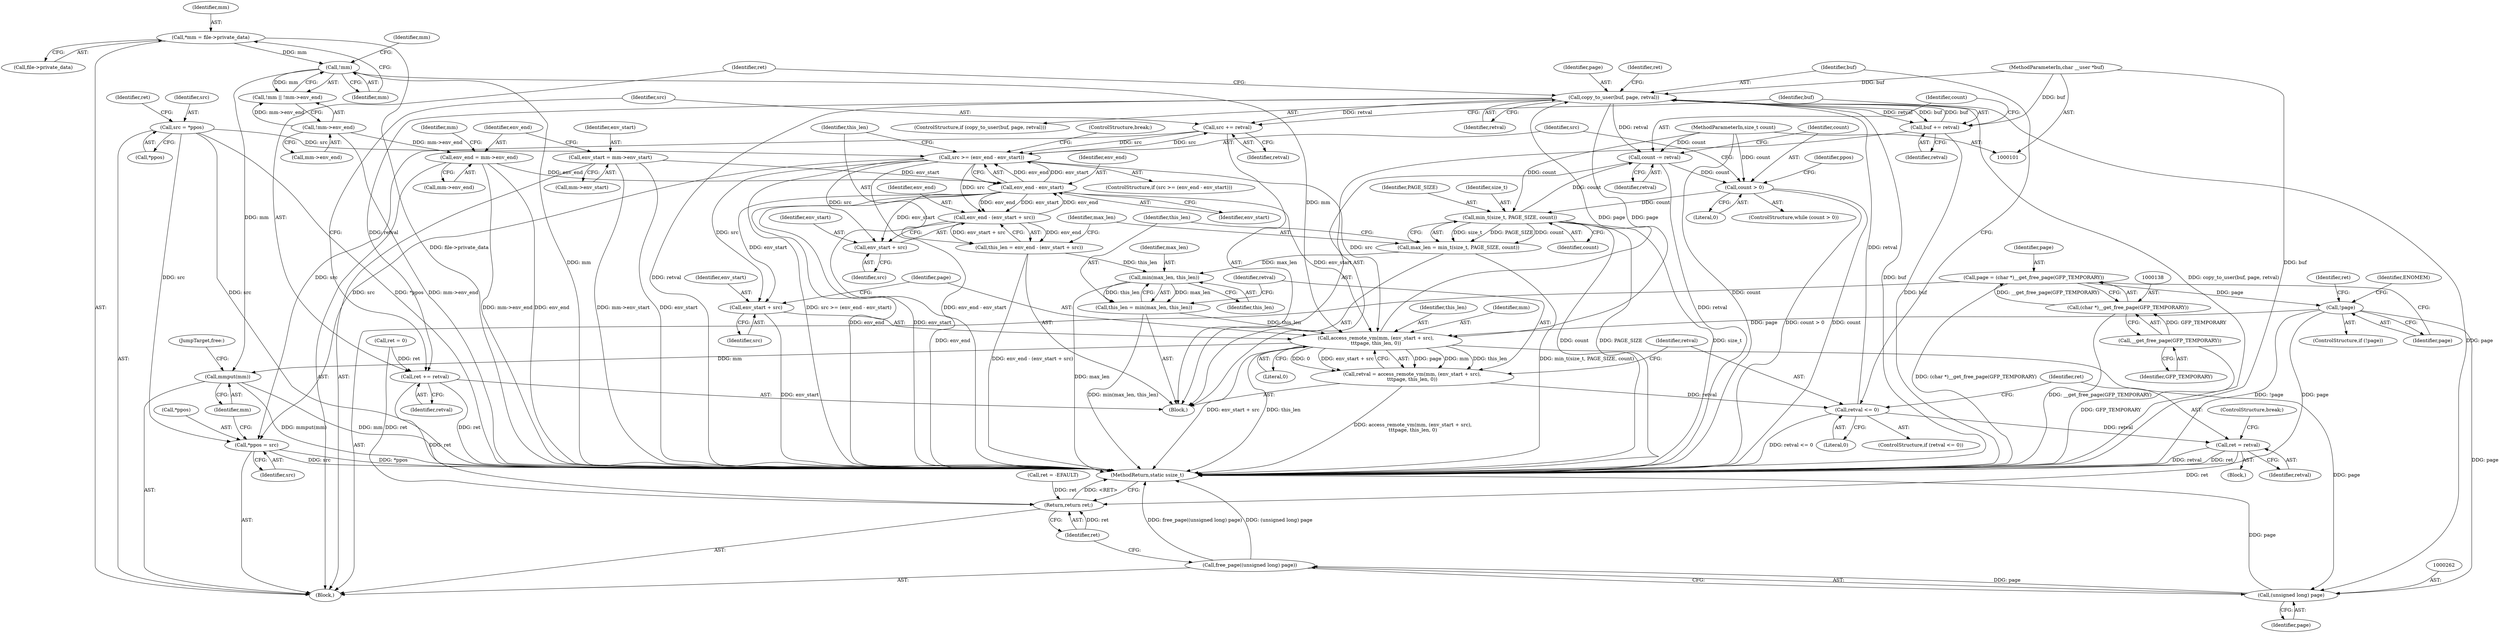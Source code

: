digraph "0_linux_8148a73c9901a8794a50f950083c00ccf97d43b3@API" {
"1000231" [label="(Call,copy_to_user(buf, page, retval))"];
"1000247" [label="(Call,buf += retval)"];
"1000231" [label="(Call,copy_to_user(buf, page, retval))"];
"1000103" [label="(MethodParameterIn,char __user *buf)"];
"1000213" [label="(Call,access_remote_vm(mm, (env_start + src),\n\t\t\tpage, this_len, 0))"];
"1000127" [label="(Call,!mm)"];
"1000118" [label="(Call,*mm = file->private_data)"];
"1000189" [label="(Call,env_end - env_start)"];
"1000168" [label="(Call,env_end = mm->env_end)"];
"1000129" [label="(Call,!mm->env_end)"];
"1000195" [label="(Call,env_end - (env_start + src))"];
"1000187" [label="(Call,src >= (env_end - env_start))"];
"1000109" [label="(Call,src = *ppos)"];
"1000244" [label="(Call,src += retval)"];
"1000163" [label="(Call,env_start = mm->env_start)"];
"1000142" [label="(Call,!page)"];
"1000135" [label="(Call,page = (char *)__get_free_page(GFP_TEMPORARY))"];
"1000137" [label="(Call,(char *)__get_free_page(GFP_TEMPORARY))"];
"1000139" [label="(Call,__get_free_page(GFP_TEMPORARY))"];
"1000206" [label="(Call,this_len = min(max_len, this_len))"];
"1000208" [label="(Call,min(max_len, this_len))"];
"1000200" [label="(Call,max_len = min_t(size_t, PAGE_SIZE, count))"];
"1000202" [label="(Call,min_t(size_t, PAGE_SIZE, count))"];
"1000179" [label="(Call,count > 0)"];
"1000250" [label="(Call,count -= retval)"];
"1000104" [label="(MethodParameterIn,size_t count)"];
"1000193" [label="(Call,this_len = env_end - (env_start + src))"];
"1000222" [label="(Call,retval <= 0)"];
"1000211" [label="(Call,retval = access_remote_vm(mm, (env_start + src),\n\t\t\tpage, this_len, 0))"];
"1000226" [label="(Call,ret = retval)"];
"1000264" [label="(Return,return ret;)"];
"1000241" [label="(Call,ret += retval)"];
"1000197" [label="(Call,env_start + src)"];
"1000215" [label="(Call,env_start + src)"];
"1000253" [label="(Call,*ppos = src)"];
"1000261" [label="(Call,(unsigned long) page)"];
"1000260" [label="(Call,free_page((unsigned long) page))"];
"1000257" [label="(Call,mmput(mm))"];
"1000136" [label="(Identifier,page)"];
"1000231" [label="(Call,copy_to_user(buf, page, retval))"];
"1000200" [label="(Call,max_len = min_t(size_t, PAGE_SIZE, count))"];
"1000180" [label="(Identifier,count)"];
"1000242" [label="(Identifier,ret)"];
"1000226" [label="(Call,ret = retval)"];
"1000232" [label="(Identifier,buf)"];
"1000241" [label="(Call,ret += retval)"];
"1000191" [label="(Identifier,env_start)"];
"1000103" [label="(MethodParameterIn,char __user *buf)"];
"1000257" [label="(Call,mmput(mm))"];
"1000243" [label="(Identifier,retval)"];
"1000265" [label="(Identifier,ret)"];
"1000224" [label="(Literal,0)"];
"1000253" [label="(Call,*ppos = src)"];
"1000147" [label="(Call,ret = 0)"];
"1000215" [label="(Call,env_start + src)"];
"1000219" [label="(Identifier,this_len)"];
"1000168" [label="(Call,env_end = mm->env_end)"];
"1000247" [label="(Call,buf += retval)"];
"1000220" [label="(Literal,0)"];
"1000140" [label="(Identifier,GFP_TEMPORARY)"];
"1000137" [label="(Call,(char *)__get_free_page(GFP_TEMPORARY))"];
"1000212" [label="(Identifier,retval)"];
"1000195" [label="(Call,env_end - (env_start + src))"];
"1000216" [label="(Identifier,env_start)"];
"1000130" [label="(Call,mm->env_end)"];
"1000109" [label="(Call,src = *ppos)"];
"1000222" [label="(Call,retval <= 0)"];
"1000213" [label="(Call,access_remote_vm(mm, (env_start + src),\n\t\t\tpage, this_len, 0))"];
"1000104" [label="(MethodParameterIn,size_t count)"];
"1000227" [label="(Identifier,ret)"];
"1000245" [label="(Identifier,src)"];
"1000181" [label="(Literal,0)"];
"1000119" [label="(Identifier,mm)"];
"1000164" [label="(Identifier,env_start)"];
"1000170" [label="(Call,mm->env_end)"];
"1000246" [label="(Identifier,retval)"];
"1000255" [label="(Identifier,ppos)"];
"1000249" [label="(Identifier,retval)"];
"1000201" [label="(Identifier,max_len)"];
"1000129" [label="(Call,!mm->env_end)"];
"1000187" [label="(Call,src >= (env_end - env_start))"];
"1000127" [label="(Call,!mm)"];
"1000110" [label="(Identifier,src)"];
"1000233" [label="(Identifier,page)"];
"1000192" [label="(ControlStructure,break;)"];
"1000244" [label="(Call,src += retval)"];
"1000146" [label="(Identifier,ENOMEM)"];
"1000106" [label="(Block,)"];
"1000128" [label="(Identifier,mm)"];
"1000139" [label="(Call,__get_free_page(GFP_TEMPORARY))"];
"1000190" [label="(Identifier,env_end)"];
"1000261" [label="(Call,(unsigned long) page)"];
"1000202" [label="(Call,min_t(size_t, PAGE_SIZE, count))"];
"1000209" [label="(Identifier,max_len)"];
"1000218" [label="(Identifier,page)"];
"1000210" [label="(Identifier,this_len)"];
"1000182" [label="(Block,)"];
"1000225" [label="(Block,)"];
"1000206" [label="(Call,this_len = min(max_len, this_len))"];
"1000223" [label="(Identifier,retval)"];
"1000211" [label="(Call,retval = access_remote_vm(mm, (env_start + src),\n\t\t\tpage, this_len, 0))"];
"1000266" [label="(MethodReturn,static ssize_t)"];
"1000263" [label="(Identifier,page)"];
"1000264" [label="(Return,return ret;)"];
"1000126" [label="(Call,!mm || !mm->env_end)"];
"1000259" [label="(JumpTarget,free:)"];
"1000198" [label="(Identifier,env_start)"];
"1000214" [label="(Identifier,mm)"];
"1000120" [label="(Call,file->private_data)"];
"1000169" [label="(Identifier,env_end)"];
"1000258" [label="(Identifier,mm)"];
"1000178" [label="(ControlStructure,while (count > 0))"];
"1000148" [label="(Identifier,ret)"];
"1000186" [label="(ControlStructure,if (src >= (env_end - env_start)))"];
"1000111" [label="(Call,*ppos)"];
"1000131" [label="(Identifier,mm)"];
"1000236" [label="(Call,ret = -EFAULT)"];
"1000207" [label="(Identifier,this_len)"];
"1000260" [label="(Call,free_page((unsigned long) page))"];
"1000250" [label="(Call,count -= retval)"];
"1000197" [label="(Call,env_start + src)"];
"1000199" [label="(Identifier,src)"];
"1000115" [label="(Identifier,ret)"];
"1000252" [label="(Identifier,retval)"];
"1000141" [label="(ControlStructure,if (!page))"];
"1000230" [label="(ControlStructure,if (copy_to_user(buf, page, retval)))"];
"1000204" [label="(Identifier,PAGE_SIZE)"];
"1000234" [label="(Identifier,retval)"];
"1000228" [label="(Identifier,retval)"];
"1000165" [label="(Call,mm->env_start)"];
"1000205" [label="(Identifier,count)"];
"1000194" [label="(Identifier,this_len)"];
"1000135" [label="(Call,page = (char *)__get_free_page(GFP_TEMPORARY))"];
"1000176" [label="(Identifier,mm)"];
"1000143" [label="(Identifier,page)"];
"1000179" [label="(Call,count > 0)"];
"1000229" [label="(ControlStructure,break;)"];
"1000163" [label="(Call,env_start = mm->env_start)"];
"1000256" [label="(Identifier,src)"];
"1000189" [label="(Call,env_end - env_start)"];
"1000254" [label="(Call,*ppos)"];
"1000221" [label="(ControlStructure,if (retval <= 0))"];
"1000196" [label="(Identifier,env_end)"];
"1000237" [label="(Identifier,ret)"];
"1000217" [label="(Identifier,src)"];
"1000188" [label="(Identifier,src)"];
"1000142" [label="(Call,!page)"];
"1000248" [label="(Identifier,buf)"];
"1000193" [label="(Call,this_len = env_end - (env_start + src))"];
"1000208" [label="(Call,min(max_len, this_len))"];
"1000203" [label="(Identifier,size_t)"];
"1000251" [label="(Identifier,count)"];
"1000118" [label="(Call,*mm = file->private_data)"];
"1000231" -> "1000230"  [label="AST: "];
"1000231" -> "1000234"  [label="CFG: "];
"1000232" -> "1000231"  [label="AST: "];
"1000233" -> "1000231"  [label="AST: "];
"1000234" -> "1000231"  [label="AST: "];
"1000237" -> "1000231"  [label="CFG: "];
"1000242" -> "1000231"  [label="CFG: "];
"1000231" -> "1000266"  [label="DDG: buf"];
"1000231" -> "1000266"  [label="DDG: copy_to_user(buf, page, retval)"];
"1000231" -> "1000266"  [label="DDG: retval"];
"1000231" -> "1000213"  [label="DDG: page"];
"1000247" -> "1000231"  [label="DDG: buf"];
"1000103" -> "1000231"  [label="DDG: buf"];
"1000213" -> "1000231"  [label="DDG: page"];
"1000222" -> "1000231"  [label="DDG: retval"];
"1000231" -> "1000241"  [label="DDG: retval"];
"1000231" -> "1000244"  [label="DDG: retval"];
"1000231" -> "1000247"  [label="DDG: retval"];
"1000231" -> "1000247"  [label="DDG: buf"];
"1000231" -> "1000250"  [label="DDG: retval"];
"1000231" -> "1000261"  [label="DDG: page"];
"1000247" -> "1000182"  [label="AST: "];
"1000247" -> "1000249"  [label="CFG: "];
"1000248" -> "1000247"  [label="AST: "];
"1000249" -> "1000247"  [label="AST: "];
"1000251" -> "1000247"  [label="CFG: "];
"1000247" -> "1000266"  [label="DDG: buf"];
"1000103" -> "1000247"  [label="DDG: buf"];
"1000103" -> "1000101"  [label="AST: "];
"1000103" -> "1000266"  [label="DDG: buf"];
"1000213" -> "1000211"  [label="AST: "];
"1000213" -> "1000220"  [label="CFG: "];
"1000214" -> "1000213"  [label="AST: "];
"1000215" -> "1000213"  [label="AST: "];
"1000218" -> "1000213"  [label="AST: "];
"1000219" -> "1000213"  [label="AST: "];
"1000220" -> "1000213"  [label="AST: "];
"1000211" -> "1000213"  [label="CFG: "];
"1000213" -> "1000266"  [label="DDG: this_len"];
"1000213" -> "1000266"  [label="DDG: env_start + src"];
"1000213" -> "1000211"  [label="DDG: page"];
"1000213" -> "1000211"  [label="DDG: mm"];
"1000213" -> "1000211"  [label="DDG: this_len"];
"1000213" -> "1000211"  [label="DDG: 0"];
"1000213" -> "1000211"  [label="DDG: env_start + src"];
"1000127" -> "1000213"  [label="DDG: mm"];
"1000189" -> "1000213"  [label="DDG: env_start"];
"1000187" -> "1000213"  [label="DDG: src"];
"1000142" -> "1000213"  [label="DDG: page"];
"1000206" -> "1000213"  [label="DDG: this_len"];
"1000213" -> "1000257"  [label="DDG: mm"];
"1000213" -> "1000261"  [label="DDG: page"];
"1000127" -> "1000126"  [label="AST: "];
"1000127" -> "1000128"  [label="CFG: "];
"1000128" -> "1000127"  [label="AST: "];
"1000131" -> "1000127"  [label="CFG: "];
"1000126" -> "1000127"  [label="CFG: "];
"1000127" -> "1000266"  [label="DDG: mm"];
"1000127" -> "1000126"  [label="DDG: mm"];
"1000118" -> "1000127"  [label="DDG: mm"];
"1000127" -> "1000257"  [label="DDG: mm"];
"1000118" -> "1000106"  [label="AST: "];
"1000118" -> "1000120"  [label="CFG: "];
"1000119" -> "1000118"  [label="AST: "];
"1000120" -> "1000118"  [label="AST: "];
"1000128" -> "1000118"  [label="CFG: "];
"1000118" -> "1000266"  [label="DDG: file->private_data"];
"1000189" -> "1000187"  [label="AST: "];
"1000189" -> "1000191"  [label="CFG: "];
"1000190" -> "1000189"  [label="AST: "];
"1000191" -> "1000189"  [label="AST: "];
"1000187" -> "1000189"  [label="CFG: "];
"1000189" -> "1000266"  [label="DDG: env_end"];
"1000189" -> "1000266"  [label="DDG: env_start"];
"1000189" -> "1000187"  [label="DDG: env_end"];
"1000189" -> "1000187"  [label="DDG: env_start"];
"1000168" -> "1000189"  [label="DDG: env_end"];
"1000195" -> "1000189"  [label="DDG: env_end"];
"1000163" -> "1000189"  [label="DDG: env_start"];
"1000189" -> "1000195"  [label="DDG: env_end"];
"1000189" -> "1000195"  [label="DDG: env_start"];
"1000189" -> "1000197"  [label="DDG: env_start"];
"1000189" -> "1000215"  [label="DDG: env_start"];
"1000168" -> "1000106"  [label="AST: "];
"1000168" -> "1000170"  [label="CFG: "];
"1000169" -> "1000168"  [label="AST: "];
"1000170" -> "1000168"  [label="AST: "];
"1000176" -> "1000168"  [label="CFG: "];
"1000168" -> "1000266"  [label="DDG: env_end"];
"1000168" -> "1000266"  [label="DDG: mm->env_end"];
"1000129" -> "1000168"  [label="DDG: mm->env_end"];
"1000129" -> "1000126"  [label="AST: "];
"1000129" -> "1000130"  [label="CFG: "];
"1000130" -> "1000129"  [label="AST: "];
"1000126" -> "1000129"  [label="CFG: "];
"1000129" -> "1000266"  [label="DDG: mm->env_end"];
"1000129" -> "1000126"  [label="DDG: mm->env_end"];
"1000195" -> "1000193"  [label="AST: "];
"1000195" -> "1000197"  [label="CFG: "];
"1000196" -> "1000195"  [label="AST: "];
"1000197" -> "1000195"  [label="AST: "];
"1000193" -> "1000195"  [label="CFG: "];
"1000195" -> "1000266"  [label="DDG: env_end"];
"1000195" -> "1000193"  [label="DDG: env_end"];
"1000195" -> "1000193"  [label="DDG: env_start + src"];
"1000187" -> "1000195"  [label="DDG: src"];
"1000187" -> "1000186"  [label="AST: "];
"1000188" -> "1000187"  [label="AST: "];
"1000192" -> "1000187"  [label="CFG: "];
"1000194" -> "1000187"  [label="CFG: "];
"1000187" -> "1000266"  [label="DDG: src >= (env_end - env_start)"];
"1000187" -> "1000266"  [label="DDG: env_end - env_start"];
"1000109" -> "1000187"  [label="DDG: src"];
"1000244" -> "1000187"  [label="DDG: src"];
"1000187" -> "1000197"  [label="DDG: src"];
"1000187" -> "1000215"  [label="DDG: src"];
"1000187" -> "1000244"  [label="DDG: src"];
"1000187" -> "1000253"  [label="DDG: src"];
"1000109" -> "1000106"  [label="AST: "];
"1000109" -> "1000111"  [label="CFG: "];
"1000110" -> "1000109"  [label="AST: "];
"1000111" -> "1000109"  [label="AST: "];
"1000115" -> "1000109"  [label="CFG: "];
"1000109" -> "1000266"  [label="DDG: src"];
"1000109" -> "1000266"  [label="DDG: *ppos"];
"1000109" -> "1000253"  [label="DDG: src"];
"1000244" -> "1000182"  [label="AST: "];
"1000244" -> "1000246"  [label="CFG: "];
"1000245" -> "1000244"  [label="AST: "];
"1000246" -> "1000244"  [label="AST: "];
"1000248" -> "1000244"  [label="CFG: "];
"1000244" -> "1000253"  [label="DDG: src"];
"1000163" -> "1000106"  [label="AST: "];
"1000163" -> "1000165"  [label="CFG: "];
"1000164" -> "1000163"  [label="AST: "];
"1000165" -> "1000163"  [label="AST: "];
"1000169" -> "1000163"  [label="CFG: "];
"1000163" -> "1000266"  [label="DDG: env_start"];
"1000163" -> "1000266"  [label="DDG: mm->env_start"];
"1000142" -> "1000141"  [label="AST: "];
"1000142" -> "1000143"  [label="CFG: "];
"1000143" -> "1000142"  [label="AST: "];
"1000146" -> "1000142"  [label="CFG: "];
"1000148" -> "1000142"  [label="CFG: "];
"1000142" -> "1000266"  [label="DDG: !page"];
"1000142" -> "1000266"  [label="DDG: page"];
"1000135" -> "1000142"  [label="DDG: page"];
"1000142" -> "1000261"  [label="DDG: page"];
"1000135" -> "1000106"  [label="AST: "];
"1000135" -> "1000137"  [label="CFG: "];
"1000136" -> "1000135"  [label="AST: "];
"1000137" -> "1000135"  [label="AST: "];
"1000143" -> "1000135"  [label="CFG: "];
"1000135" -> "1000266"  [label="DDG: (char *)__get_free_page(GFP_TEMPORARY)"];
"1000137" -> "1000135"  [label="DDG: __get_free_page(GFP_TEMPORARY)"];
"1000137" -> "1000139"  [label="CFG: "];
"1000138" -> "1000137"  [label="AST: "];
"1000139" -> "1000137"  [label="AST: "];
"1000137" -> "1000266"  [label="DDG: __get_free_page(GFP_TEMPORARY)"];
"1000139" -> "1000137"  [label="DDG: GFP_TEMPORARY"];
"1000139" -> "1000140"  [label="CFG: "];
"1000140" -> "1000139"  [label="AST: "];
"1000139" -> "1000266"  [label="DDG: GFP_TEMPORARY"];
"1000206" -> "1000182"  [label="AST: "];
"1000206" -> "1000208"  [label="CFG: "];
"1000207" -> "1000206"  [label="AST: "];
"1000208" -> "1000206"  [label="AST: "];
"1000212" -> "1000206"  [label="CFG: "];
"1000206" -> "1000266"  [label="DDG: min(max_len, this_len)"];
"1000208" -> "1000206"  [label="DDG: max_len"];
"1000208" -> "1000206"  [label="DDG: this_len"];
"1000208" -> "1000210"  [label="CFG: "];
"1000209" -> "1000208"  [label="AST: "];
"1000210" -> "1000208"  [label="AST: "];
"1000208" -> "1000266"  [label="DDG: max_len"];
"1000200" -> "1000208"  [label="DDG: max_len"];
"1000193" -> "1000208"  [label="DDG: this_len"];
"1000200" -> "1000182"  [label="AST: "];
"1000200" -> "1000202"  [label="CFG: "];
"1000201" -> "1000200"  [label="AST: "];
"1000202" -> "1000200"  [label="AST: "];
"1000207" -> "1000200"  [label="CFG: "];
"1000200" -> "1000266"  [label="DDG: min_t(size_t, PAGE_SIZE, count)"];
"1000202" -> "1000200"  [label="DDG: size_t"];
"1000202" -> "1000200"  [label="DDG: PAGE_SIZE"];
"1000202" -> "1000200"  [label="DDG: count"];
"1000202" -> "1000205"  [label="CFG: "];
"1000203" -> "1000202"  [label="AST: "];
"1000204" -> "1000202"  [label="AST: "];
"1000205" -> "1000202"  [label="AST: "];
"1000202" -> "1000266"  [label="DDG: size_t"];
"1000202" -> "1000266"  [label="DDG: count"];
"1000202" -> "1000266"  [label="DDG: PAGE_SIZE"];
"1000179" -> "1000202"  [label="DDG: count"];
"1000104" -> "1000202"  [label="DDG: count"];
"1000202" -> "1000250"  [label="DDG: count"];
"1000179" -> "1000178"  [label="AST: "];
"1000179" -> "1000181"  [label="CFG: "];
"1000180" -> "1000179"  [label="AST: "];
"1000181" -> "1000179"  [label="AST: "];
"1000188" -> "1000179"  [label="CFG: "];
"1000255" -> "1000179"  [label="CFG: "];
"1000179" -> "1000266"  [label="DDG: count > 0"];
"1000179" -> "1000266"  [label="DDG: count"];
"1000250" -> "1000179"  [label="DDG: count"];
"1000104" -> "1000179"  [label="DDG: count"];
"1000250" -> "1000182"  [label="AST: "];
"1000250" -> "1000252"  [label="CFG: "];
"1000251" -> "1000250"  [label="AST: "];
"1000252" -> "1000250"  [label="AST: "];
"1000180" -> "1000250"  [label="CFG: "];
"1000250" -> "1000266"  [label="DDG: retval"];
"1000104" -> "1000250"  [label="DDG: count"];
"1000104" -> "1000101"  [label="AST: "];
"1000104" -> "1000266"  [label="DDG: count"];
"1000193" -> "1000182"  [label="AST: "];
"1000194" -> "1000193"  [label="AST: "];
"1000201" -> "1000193"  [label="CFG: "];
"1000193" -> "1000266"  [label="DDG: env_end - (env_start + src)"];
"1000222" -> "1000221"  [label="AST: "];
"1000222" -> "1000224"  [label="CFG: "];
"1000223" -> "1000222"  [label="AST: "];
"1000224" -> "1000222"  [label="AST: "];
"1000227" -> "1000222"  [label="CFG: "];
"1000232" -> "1000222"  [label="CFG: "];
"1000222" -> "1000266"  [label="DDG: retval <= 0"];
"1000211" -> "1000222"  [label="DDG: retval"];
"1000222" -> "1000226"  [label="DDG: retval"];
"1000211" -> "1000182"  [label="AST: "];
"1000212" -> "1000211"  [label="AST: "];
"1000223" -> "1000211"  [label="CFG: "];
"1000211" -> "1000266"  [label="DDG: access_remote_vm(mm, (env_start + src),\n\t\t\tpage, this_len, 0)"];
"1000226" -> "1000225"  [label="AST: "];
"1000226" -> "1000228"  [label="CFG: "];
"1000227" -> "1000226"  [label="AST: "];
"1000228" -> "1000226"  [label="AST: "];
"1000229" -> "1000226"  [label="CFG: "];
"1000226" -> "1000266"  [label="DDG: ret"];
"1000226" -> "1000266"  [label="DDG: retval"];
"1000226" -> "1000264"  [label="DDG: ret"];
"1000264" -> "1000106"  [label="AST: "];
"1000264" -> "1000265"  [label="CFG: "];
"1000265" -> "1000264"  [label="AST: "];
"1000266" -> "1000264"  [label="CFG: "];
"1000264" -> "1000266"  [label="DDG: <RET>"];
"1000265" -> "1000264"  [label="DDG: ret"];
"1000236" -> "1000264"  [label="DDG: ret"];
"1000147" -> "1000264"  [label="DDG: ret"];
"1000241" -> "1000264"  [label="DDG: ret"];
"1000241" -> "1000182"  [label="AST: "];
"1000241" -> "1000243"  [label="CFG: "];
"1000242" -> "1000241"  [label="AST: "];
"1000243" -> "1000241"  [label="AST: "];
"1000245" -> "1000241"  [label="CFG: "];
"1000241" -> "1000266"  [label="DDG: ret"];
"1000147" -> "1000241"  [label="DDG: ret"];
"1000197" -> "1000199"  [label="CFG: "];
"1000198" -> "1000197"  [label="AST: "];
"1000199" -> "1000197"  [label="AST: "];
"1000215" -> "1000217"  [label="CFG: "];
"1000216" -> "1000215"  [label="AST: "];
"1000217" -> "1000215"  [label="AST: "];
"1000218" -> "1000215"  [label="CFG: "];
"1000215" -> "1000266"  [label="DDG: env_start"];
"1000253" -> "1000106"  [label="AST: "];
"1000253" -> "1000256"  [label="CFG: "];
"1000254" -> "1000253"  [label="AST: "];
"1000256" -> "1000253"  [label="AST: "];
"1000258" -> "1000253"  [label="CFG: "];
"1000253" -> "1000266"  [label="DDG: *ppos"];
"1000253" -> "1000266"  [label="DDG: src"];
"1000261" -> "1000260"  [label="AST: "];
"1000261" -> "1000263"  [label="CFG: "];
"1000262" -> "1000261"  [label="AST: "];
"1000263" -> "1000261"  [label="AST: "];
"1000260" -> "1000261"  [label="CFG: "];
"1000261" -> "1000266"  [label="DDG: page"];
"1000261" -> "1000260"  [label="DDG: page"];
"1000260" -> "1000106"  [label="AST: "];
"1000265" -> "1000260"  [label="CFG: "];
"1000260" -> "1000266"  [label="DDG: free_page((unsigned long) page)"];
"1000260" -> "1000266"  [label="DDG: (unsigned long) page"];
"1000257" -> "1000106"  [label="AST: "];
"1000257" -> "1000258"  [label="CFG: "];
"1000258" -> "1000257"  [label="AST: "];
"1000259" -> "1000257"  [label="CFG: "];
"1000257" -> "1000266"  [label="DDG: mm"];
"1000257" -> "1000266"  [label="DDG: mmput(mm)"];
}
